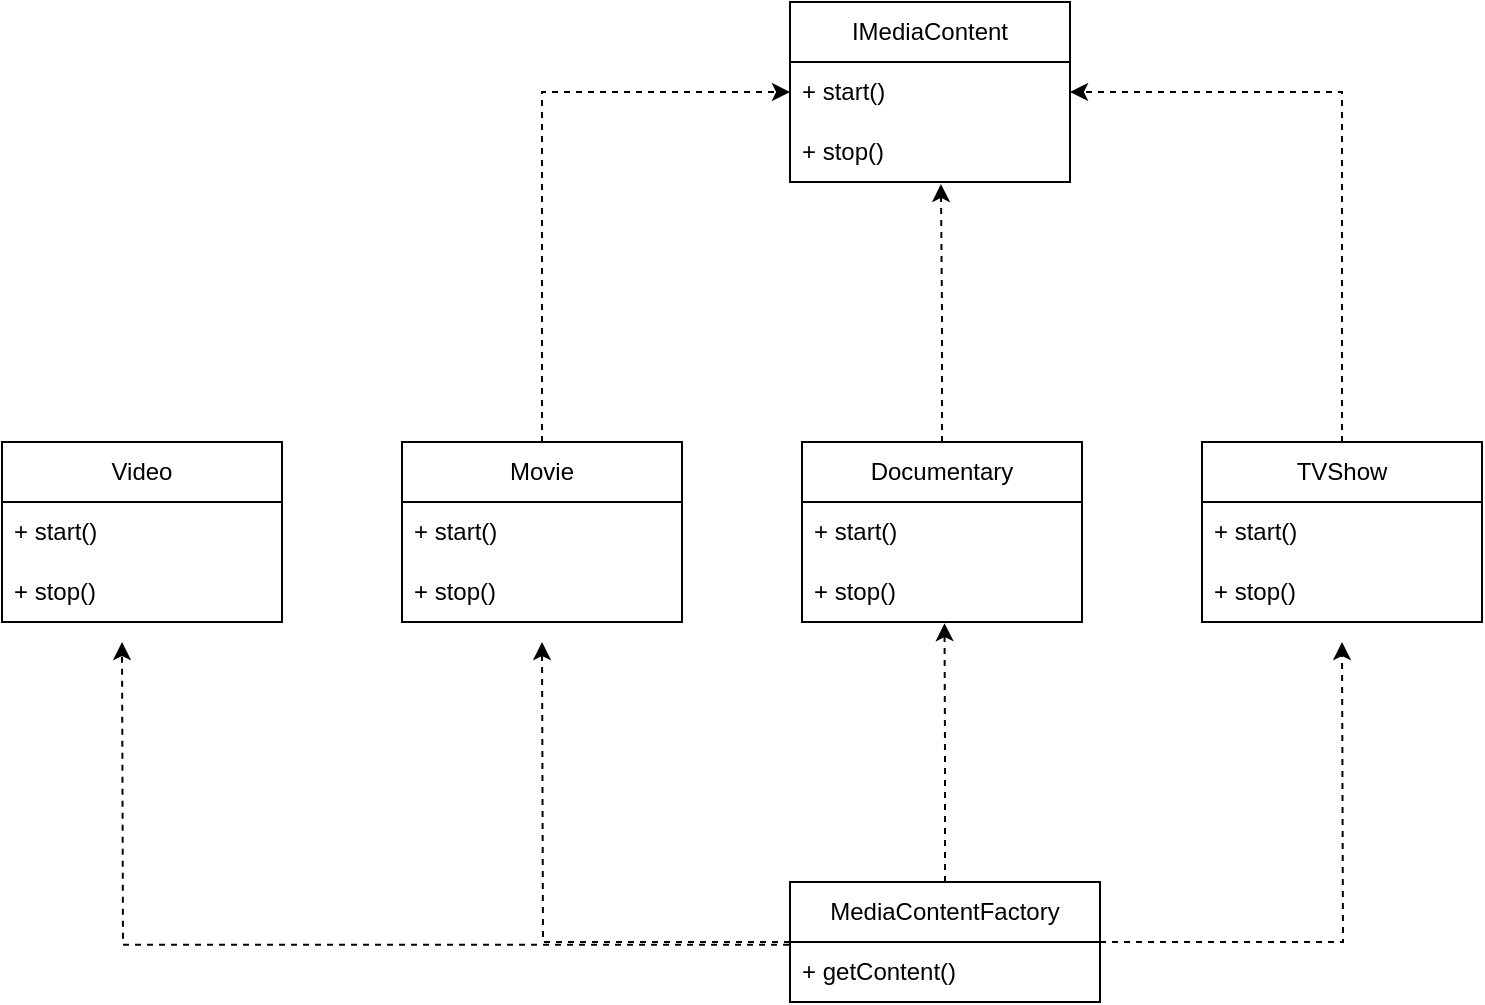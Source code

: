 <mxfile version="24.2.2" type="google">
  <diagram id="C5RBs43oDa-KdzZeNtuy" name="Page-1">
    <mxGraphModel grid="1" page="1" gridSize="10" guides="1" tooltips="1" connect="1" arrows="1" fold="1" pageScale="1" pageWidth="827" pageHeight="1169" math="0" shadow="0">
      <root>
        <mxCell id="WIyWlLk6GJQsqaUBKTNV-0" />
        <mxCell id="WIyWlLk6GJQsqaUBKTNV-1" parent="WIyWlLk6GJQsqaUBKTNV-0" />
        <mxCell id="rvUgW9P6sGs74Daf-fV0-1" value="IMediaContent" style="swimlane;fontStyle=0;childLayout=stackLayout;horizontal=1;startSize=30;horizontalStack=0;resizeParent=1;resizeParentMax=0;resizeLast=0;collapsible=1;marginBottom=0;whiteSpace=wrap;html=1;" vertex="1" parent="WIyWlLk6GJQsqaUBKTNV-1">
          <mxGeometry x="344" y="60" width="140" height="90" as="geometry" />
        </mxCell>
        <mxCell id="rvUgW9P6sGs74Daf-fV0-2" value="+ start()" style="text;strokeColor=none;fillColor=none;align=left;verticalAlign=middle;spacingLeft=4;spacingRight=4;overflow=hidden;points=[[0,0.5],[1,0.5]];portConstraint=eastwest;rotatable=0;whiteSpace=wrap;html=1;" vertex="1" parent="rvUgW9P6sGs74Daf-fV0-1">
          <mxGeometry y="30" width="140" height="30" as="geometry" />
        </mxCell>
        <mxCell id="rvUgW9P6sGs74Daf-fV0-3" value="+ stop()" style="text;strokeColor=none;fillColor=none;align=left;verticalAlign=middle;spacingLeft=4;spacingRight=4;overflow=hidden;points=[[0,0.5],[1,0.5]];portConstraint=eastwest;rotatable=0;whiteSpace=wrap;html=1;" vertex="1" parent="rvUgW9P6sGs74Daf-fV0-1">
          <mxGeometry y="60" width="140" height="30" as="geometry" />
        </mxCell>
        <mxCell id="rvUgW9P6sGs74Daf-fV0-19" style="edgeStyle=orthogonalEdgeStyle;rounded=0;orthogonalLoop=1;jettySize=auto;html=1;entryX=0;entryY=0.5;entryDx=0;entryDy=0;dashed=1;" edge="1" parent="WIyWlLk6GJQsqaUBKTNV-1" source="rvUgW9P6sGs74Daf-fV0-5" target="rvUgW9P6sGs74Daf-fV0-2">
          <mxGeometry relative="1" as="geometry" />
        </mxCell>
        <mxCell id="rvUgW9P6sGs74Daf-fV0-5" value="Movie" style="swimlane;fontStyle=0;childLayout=stackLayout;horizontal=1;startSize=30;horizontalStack=0;resizeParent=1;resizeParentMax=0;resizeLast=0;collapsible=1;marginBottom=0;whiteSpace=wrap;html=1;" vertex="1" parent="WIyWlLk6GJQsqaUBKTNV-1">
          <mxGeometry x="150" y="280" width="140" height="90" as="geometry" />
        </mxCell>
        <mxCell id="rvUgW9P6sGs74Daf-fV0-6" value="+ start()" style="text;strokeColor=none;fillColor=none;align=left;verticalAlign=middle;spacingLeft=4;spacingRight=4;overflow=hidden;points=[[0,0.5],[1,0.5]];portConstraint=eastwest;rotatable=0;whiteSpace=wrap;html=1;" vertex="1" parent="rvUgW9P6sGs74Daf-fV0-5">
          <mxGeometry y="30" width="140" height="30" as="geometry" />
        </mxCell>
        <mxCell id="rvUgW9P6sGs74Daf-fV0-7" value="+ stop()" style="text;strokeColor=none;fillColor=none;align=left;verticalAlign=middle;spacingLeft=4;spacingRight=4;overflow=hidden;points=[[0,0.5],[1,0.5]];portConstraint=eastwest;rotatable=0;whiteSpace=wrap;html=1;" vertex="1" parent="rvUgW9P6sGs74Daf-fV0-5">
          <mxGeometry y="60" width="140" height="30" as="geometry" />
        </mxCell>
        <mxCell id="rvUgW9P6sGs74Daf-fV0-8" value="Documentary" style="swimlane;fontStyle=0;childLayout=stackLayout;horizontal=1;startSize=30;horizontalStack=0;resizeParent=1;resizeParentMax=0;resizeLast=0;collapsible=1;marginBottom=0;whiteSpace=wrap;html=1;" vertex="1" parent="WIyWlLk6GJQsqaUBKTNV-1">
          <mxGeometry x="350" y="280" width="140" height="90" as="geometry" />
        </mxCell>
        <mxCell id="rvUgW9P6sGs74Daf-fV0-9" value="+ start()" style="text;strokeColor=none;fillColor=none;align=left;verticalAlign=middle;spacingLeft=4;spacingRight=4;overflow=hidden;points=[[0,0.5],[1,0.5]];portConstraint=eastwest;rotatable=0;whiteSpace=wrap;html=1;" vertex="1" parent="rvUgW9P6sGs74Daf-fV0-8">
          <mxGeometry y="30" width="140" height="30" as="geometry" />
        </mxCell>
        <mxCell id="rvUgW9P6sGs74Daf-fV0-10" value="+ stop()" style="text;strokeColor=none;fillColor=none;align=left;verticalAlign=middle;spacingLeft=4;spacingRight=4;overflow=hidden;points=[[0,0.5],[1,0.5]];portConstraint=eastwest;rotatable=0;whiteSpace=wrap;html=1;" vertex="1" parent="rvUgW9P6sGs74Daf-fV0-8">
          <mxGeometry y="60" width="140" height="30" as="geometry" />
        </mxCell>
        <mxCell id="rvUgW9P6sGs74Daf-fV0-18" style="edgeStyle=orthogonalEdgeStyle;rounded=0;orthogonalLoop=1;jettySize=auto;html=1;entryX=1;entryY=0.5;entryDx=0;entryDy=0;dashed=1;" edge="1" parent="WIyWlLk6GJQsqaUBKTNV-1" source="rvUgW9P6sGs74Daf-fV0-11" target="rvUgW9P6sGs74Daf-fV0-2">
          <mxGeometry relative="1" as="geometry" />
        </mxCell>
        <mxCell id="rvUgW9P6sGs74Daf-fV0-11" value="TVShow" style="swimlane;fontStyle=0;childLayout=stackLayout;horizontal=1;startSize=30;horizontalStack=0;resizeParent=1;resizeParentMax=0;resizeLast=0;collapsible=1;marginBottom=0;whiteSpace=wrap;html=1;" vertex="1" parent="WIyWlLk6GJQsqaUBKTNV-1">
          <mxGeometry x="550" y="280" width="140" height="90" as="geometry" />
        </mxCell>
        <mxCell id="rvUgW9P6sGs74Daf-fV0-12" value="+ start()" style="text;strokeColor=none;fillColor=none;align=left;verticalAlign=middle;spacingLeft=4;spacingRight=4;overflow=hidden;points=[[0,0.5],[1,0.5]];portConstraint=eastwest;rotatable=0;whiteSpace=wrap;html=1;" vertex="1" parent="rvUgW9P6sGs74Daf-fV0-11">
          <mxGeometry y="30" width="140" height="30" as="geometry" />
        </mxCell>
        <mxCell id="rvUgW9P6sGs74Daf-fV0-13" value="+ stop()" style="text;strokeColor=none;fillColor=none;align=left;verticalAlign=middle;spacingLeft=4;spacingRight=4;overflow=hidden;points=[[0,0.5],[1,0.5]];portConstraint=eastwest;rotatable=0;whiteSpace=wrap;html=1;" vertex="1" parent="rvUgW9P6sGs74Daf-fV0-11">
          <mxGeometry y="60" width="140" height="30" as="geometry" />
        </mxCell>
        <mxCell id="rvUgW9P6sGs74Daf-fV0-23" style="edgeStyle=orthogonalEdgeStyle;rounded=0;orthogonalLoop=1;jettySize=auto;html=1;dashed=1;" edge="1" parent="WIyWlLk6GJQsqaUBKTNV-1" source="rvUgW9P6sGs74Daf-fV0-14">
          <mxGeometry relative="1" as="geometry">
            <mxPoint x="220" y="380" as="targetPoint" />
          </mxGeometry>
        </mxCell>
        <mxCell id="rvUgW9P6sGs74Daf-fV0-24" style="edgeStyle=orthogonalEdgeStyle;rounded=0;orthogonalLoop=1;jettySize=auto;html=1;dashed=1;" edge="1" parent="WIyWlLk6GJQsqaUBKTNV-1" source="rvUgW9P6sGs74Daf-fV0-14">
          <mxGeometry relative="1" as="geometry">
            <mxPoint x="620" y="380" as="targetPoint" />
          </mxGeometry>
        </mxCell>
        <mxCell id="rvUgW9P6sGs74Daf-fV0-14" value="MediaContentFactory" style="swimlane;fontStyle=0;childLayout=stackLayout;horizontal=1;startSize=30;horizontalStack=0;resizeParent=1;resizeParentMax=0;resizeLast=0;collapsible=1;marginBottom=0;whiteSpace=wrap;html=1;" vertex="1" parent="WIyWlLk6GJQsqaUBKTNV-1">
          <mxGeometry x="344" y="500" width="155" height="60" as="geometry" />
        </mxCell>
        <mxCell id="rvUgW9P6sGs74Daf-fV0-15" value="+ getContent()" style="text;strokeColor=none;fillColor=none;align=left;verticalAlign=middle;spacingLeft=4;spacingRight=4;overflow=hidden;points=[[0,0.5],[1,0.5]];portConstraint=eastwest;rotatable=0;whiteSpace=wrap;html=1;" vertex="1" parent="rvUgW9P6sGs74Daf-fV0-14">
          <mxGeometry y="30" width="155" height="30" as="geometry" />
        </mxCell>
        <mxCell id="rvUgW9P6sGs74Daf-fV0-17" style="edgeStyle=orthogonalEdgeStyle;rounded=0;orthogonalLoop=1;jettySize=auto;html=1;entryX=0.539;entryY=1.033;entryDx=0;entryDy=0;entryPerimeter=0;dashed=1;" edge="1" parent="WIyWlLk6GJQsqaUBKTNV-1" source="rvUgW9P6sGs74Daf-fV0-8" target="rvUgW9P6sGs74Daf-fV0-3">
          <mxGeometry relative="1" as="geometry" />
        </mxCell>
        <mxCell id="rvUgW9P6sGs74Daf-fV0-20" style="edgeStyle=orthogonalEdgeStyle;rounded=0;orthogonalLoop=1;jettySize=auto;html=1;entryX=0.509;entryY=1.019;entryDx=0;entryDy=0;entryPerimeter=0;dashed=1;" edge="1" parent="WIyWlLk6GJQsqaUBKTNV-1" source="rvUgW9P6sGs74Daf-fV0-14" target="rvUgW9P6sGs74Daf-fV0-10">
          <mxGeometry relative="1" as="geometry" />
        </mxCell>
        <mxCell id="rvUgW9P6sGs74Daf-fV0-25" value="Video" style="swimlane;fontStyle=0;childLayout=stackLayout;horizontal=1;startSize=30;horizontalStack=0;resizeParent=1;resizeParentMax=0;resizeLast=0;collapsible=1;marginBottom=0;whiteSpace=wrap;html=1;" vertex="1" parent="WIyWlLk6GJQsqaUBKTNV-1">
          <mxGeometry x="-50" y="280" width="140" height="90" as="geometry" />
        </mxCell>
        <mxCell id="rvUgW9P6sGs74Daf-fV0-26" value="+ start()" style="text;strokeColor=none;fillColor=none;align=left;verticalAlign=middle;spacingLeft=4;spacingRight=4;overflow=hidden;points=[[0,0.5],[1,0.5]];portConstraint=eastwest;rotatable=0;whiteSpace=wrap;html=1;" vertex="1" parent="rvUgW9P6sGs74Daf-fV0-25">
          <mxGeometry y="30" width="140" height="30" as="geometry" />
        </mxCell>
        <mxCell id="rvUgW9P6sGs74Daf-fV0-27" value="+ stop()" style="text;strokeColor=none;fillColor=none;align=left;verticalAlign=middle;spacingLeft=4;spacingRight=4;overflow=hidden;points=[[0,0.5],[1,0.5]];portConstraint=eastwest;rotatable=0;whiteSpace=wrap;html=1;" vertex="1" parent="rvUgW9P6sGs74Daf-fV0-25">
          <mxGeometry y="60" width="140" height="30" as="geometry" />
        </mxCell>
        <mxCell id="rvUgW9P6sGs74Daf-fV0-28" style="edgeStyle=orthogonalEdgeStyle;rounded=0;orthogonalLoop=1;jettySize=auto;html=1;dashed=1;exitX=-0.003;exitY=0.047;exitDx=0;exitDy=0;exitPerimeter=0;" edge="1" parent="WIyWlLk6GJQsqaUBKTNV-1" source="rvUgW9P6sGs74Daf-fV0-15">
          <mxGeometry relative="1" as="geometry">
            <mxPoint x="10" y="380" as="targetPoint" />
            <mxPoint x="134" y="530" as="sourcePoint" />
          </mxGeometry>
        </mxCell>
      </root>
    </mxGraphModel>
  </diagram>
</mxfile>
